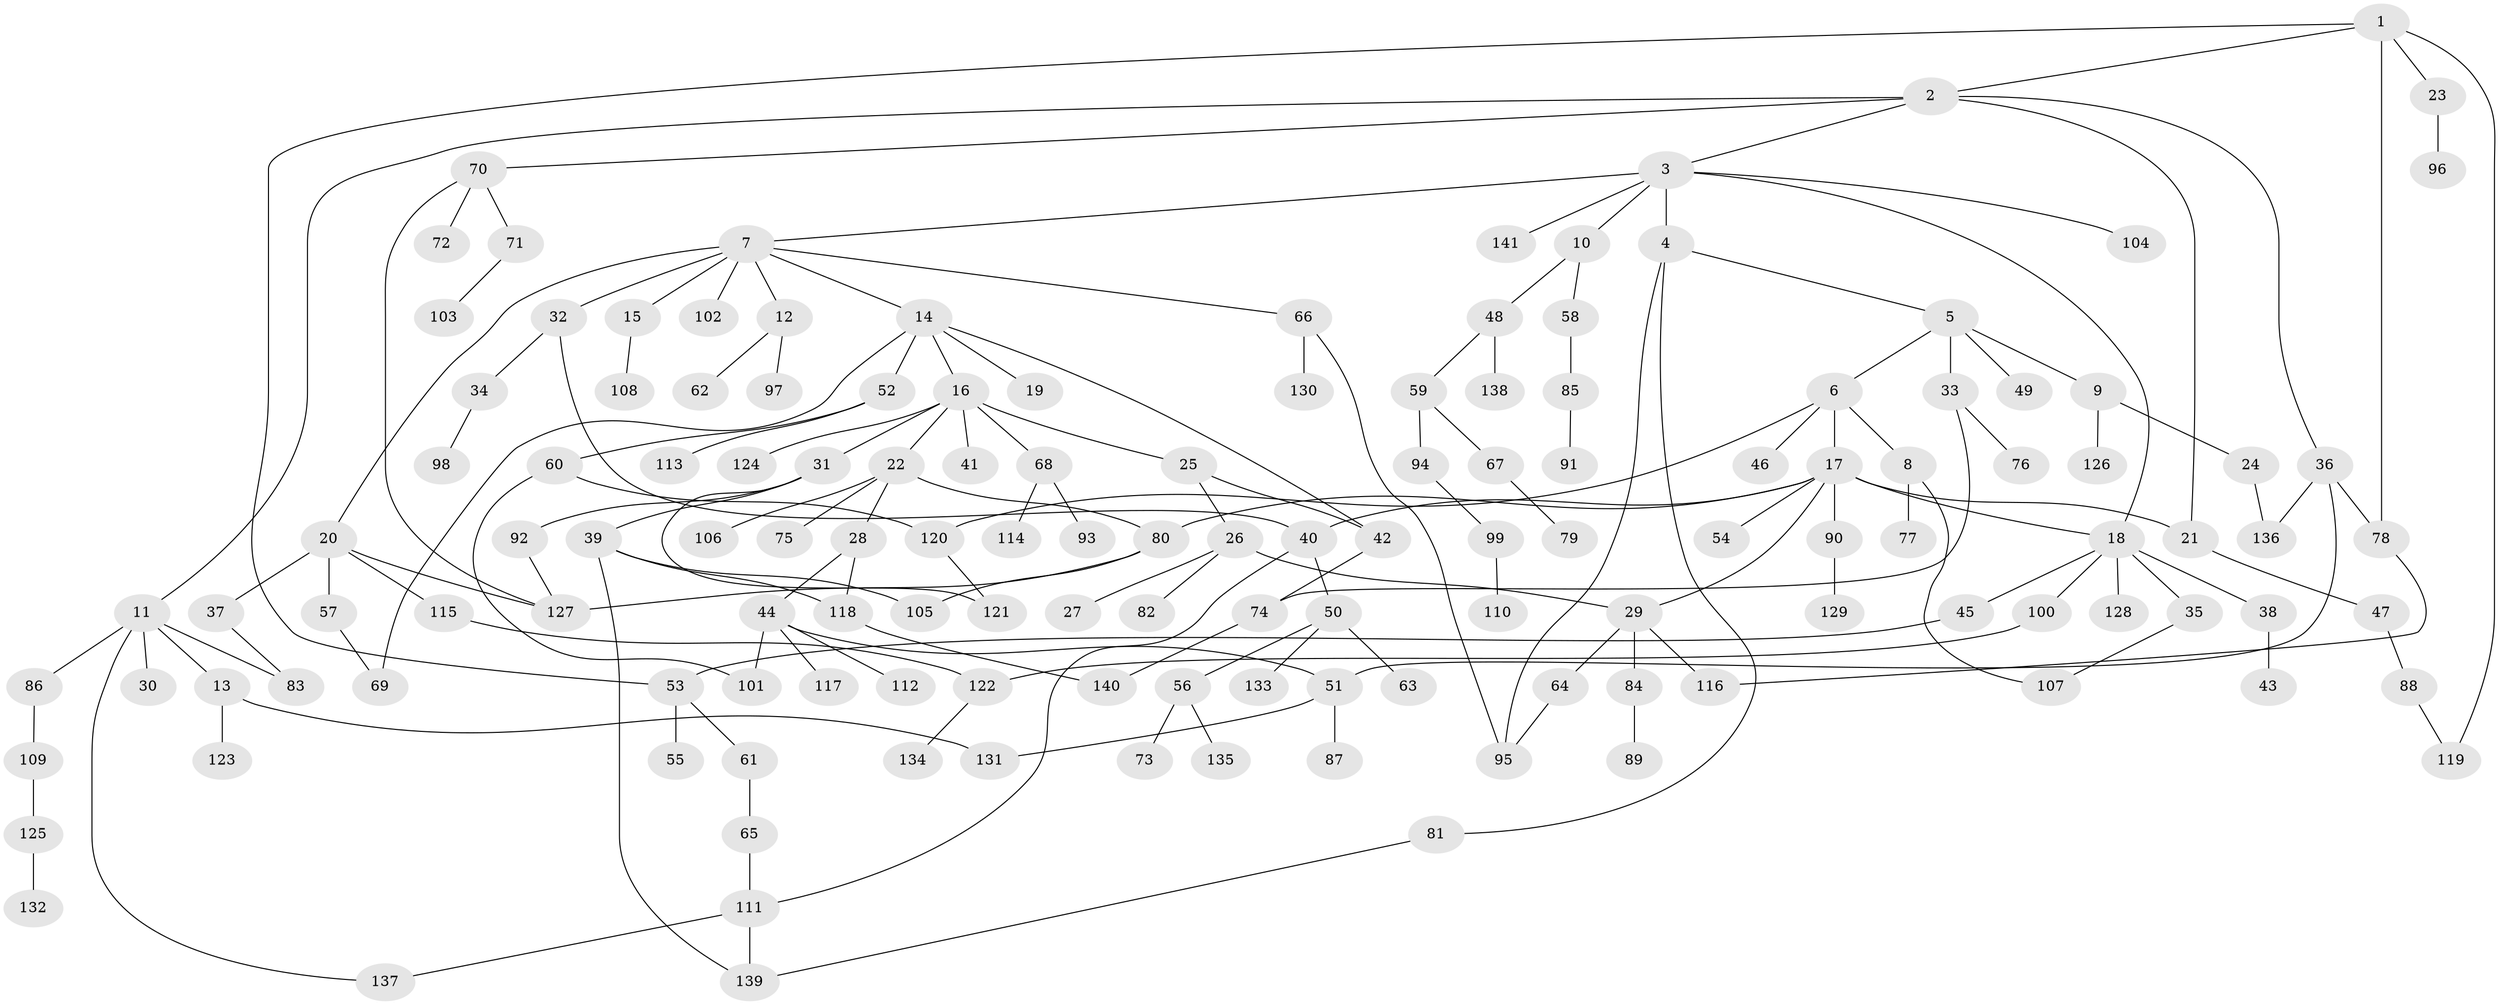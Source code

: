 // Generated by graph-tools (version 1.1) at 2025/41/03/09/25 04:41:44]
// undirected, 141 vertices, 173 edges
graph export_dot {
graph [start="1"]
  node [color=gray90,style=filled];
  1;
  2;
  3;
  4;
  5;
  6;
  7;
  8;
  9;
  10;
  11;
  12;
  13;
  14;
  15;
  16;
  17;
  18;
  19;
  20;
  21;
  22;
  23;
  24;
  25;
  26;
  27;
  28;
  29;
  30;
  31;
  32;
  33;
  34;
  35;
  36;
  37;
  38;
  39;
  40;
  41;
  42;
  43;
  44;
  45;
  46;
  47;
  48;
  49;
  50;
  51;
  52;
  53;
  54;
  55;
  56;
  57;
  58;
  59;
  60;
  61;
  62;
  63;
  64;
  65;
  66;
  67;
  68;
  69;
  70;
  71;
  72;
  73;
  74;
  75;
  76;
  77;
  78;
  79;
  80;
  81;
  82;
  83;
  84;
  85;
  86;
  87;
  88;
  89;
  90;
  91;
  92;
  93;
  94;
  95;
  96;
  97;
  98;
  99;
  100;
  101;
  102;
  103;
  104;
  105;
  106;
  107;
  108;
  109;
  110;
  111;
  112;
  113;
  114;
  115;
  116;
  117;
  118;
  119;
  120;
  121;
  122;
  123;
  124;
  125;
  126;
  127;
  128;
  129;
  130;
  131;
  132;
  133;
  134;
  135;
  136;
  137;
  138;
  139;
  140;
  141;
  1 -- 2;
  1 -- 23;
  1 -- 119;
  1 -- 53;
  1 -- 78;
  2 -- 3;
  2 -- 11;
  2 -- 21;
  2 -- 36;
  2 -- 70;
  3 -- 4;
  3 -- 7;
  3 -- 10;
  3 -- 104;
  3 -- 141;
  3 -- 18;
  4 -- 5;
  4 -- 81;
  4 -- 95;
  5 -- 6;
  5 -- 9;
  5 -- 33;
  5 -- 49;
  6 -- 8;
  6 -- 17;
  6 -- 46;
  6 -- 120;
  7 -- 12;
  7 -- 14;
  7 -- 15;
  7 -- 20;
  7 -- 32;
  7 -- 66;
  7 -- 102;
  8 -- 77;
  8 -- 107;
  9 -- 24;
  9 -- 126;
  10 -- 48;
  10 -- 58;
  11 -- 13;
  11 -- 30;
  11 -- 86;
  11 -- 137;
  11 -- 83;
  12 -- 62;
  12 -- 97;
  13 -- 123;
  13 -- 131;
  14 -- 16;
  14 -- 19;
  14 -- 42;
  14 -- 52;
  14 -- 69;
  15 -- 108;
  16 -- 22;
  16 -- 25;
  16 -- 31;
  16 -- 41;
  16 -- 68;
  16 -- 124;
  17 -- 18;
  17 -- 40;
  17 -- 54;
  17 -- 90;
  17 -- 29;
  17 -- 80;
  17 -- 21;
  18 -- 35;
  18 -- 38;
  18 -- 45;
  18 -- 100;
  18 -- 128;
  20 -- 37;
  20 -- 57;
  20 -- 115;
  20 -- 127;
  21 -- 47;
  22 -- 28;
  22 -- 75;
  22 -- 80;
  22 -- 106;
  23 -- 96;
  24 -- 136;
  25 -- 26;
  25 -- 42;
  26 -- 27;
  26 -- 29;
  26 -- 82;
  28 -- 44;
  28 -- 118;
  29 -- 64;
  29 -- 84;
  29 -- 116;
  31 -- 39;
  31 -- 92;
  31 -- 121;
  32 -- 34;
  32 -- 40;
  33 -- 76;
  33 -- 74;
  34 -- 98;
  35 -- 107;
  36 -- 78;
  36 -- 136;
  36 -- 51;
  37 -- 83;
  38 -- 43;
  39 -- 105;
  39 -- 139;
  39 -- 118;
  40 -- 50;
  40 -- 111;
  42 -- 74;
  44 -- 51;
  44 -- 101;
  44 -- 112;
  44 -- 117;
  45 -- 53;
  47 -- 88;
  48 -- 59;
  48 -- 138;
  50 -- 56;
  50 -- 63;
  50 -- 133;
  51 -- 87;
  51 -- 131;
  52 -- 60;
  52 -- 113;
  53 -- 55;
  53 -- 61;
  56 -- 73;
  56 -- 135;
  57 -- 69;
  58 -- 85;
  59 -- 67;
  59 -- 94;
  60 -- 101;
  60 -- 120;
  61 -- 65;
  64 -- 95;
  65 -- 111;
  66 -- 95;
  66 -- 130;
  67 -- 79;
  68 -- 93;
  68 -- 114;
  70 -- 71;
  70 -- 72;
  70 -- 127;
  71 -- 103;
  74 -- 140;
  78 -- 116;
  80 -- 127;
  80 -- 105;
  81 -- 139;
  84 -- 89;
  85 -- 91;
  86 -- 109;
  88 -- 119;
  90 -- 129;
  92 -- 127;
  94 -- 99;
  99 -- 110;
  100 -- 122;
  109 -- 125;
  111 -- 139;
  111 -- 137;
  115 -- 122;
  118 -- 140;
  120 -- 121;
  122 -- 134;
  125 -- 132;
}
